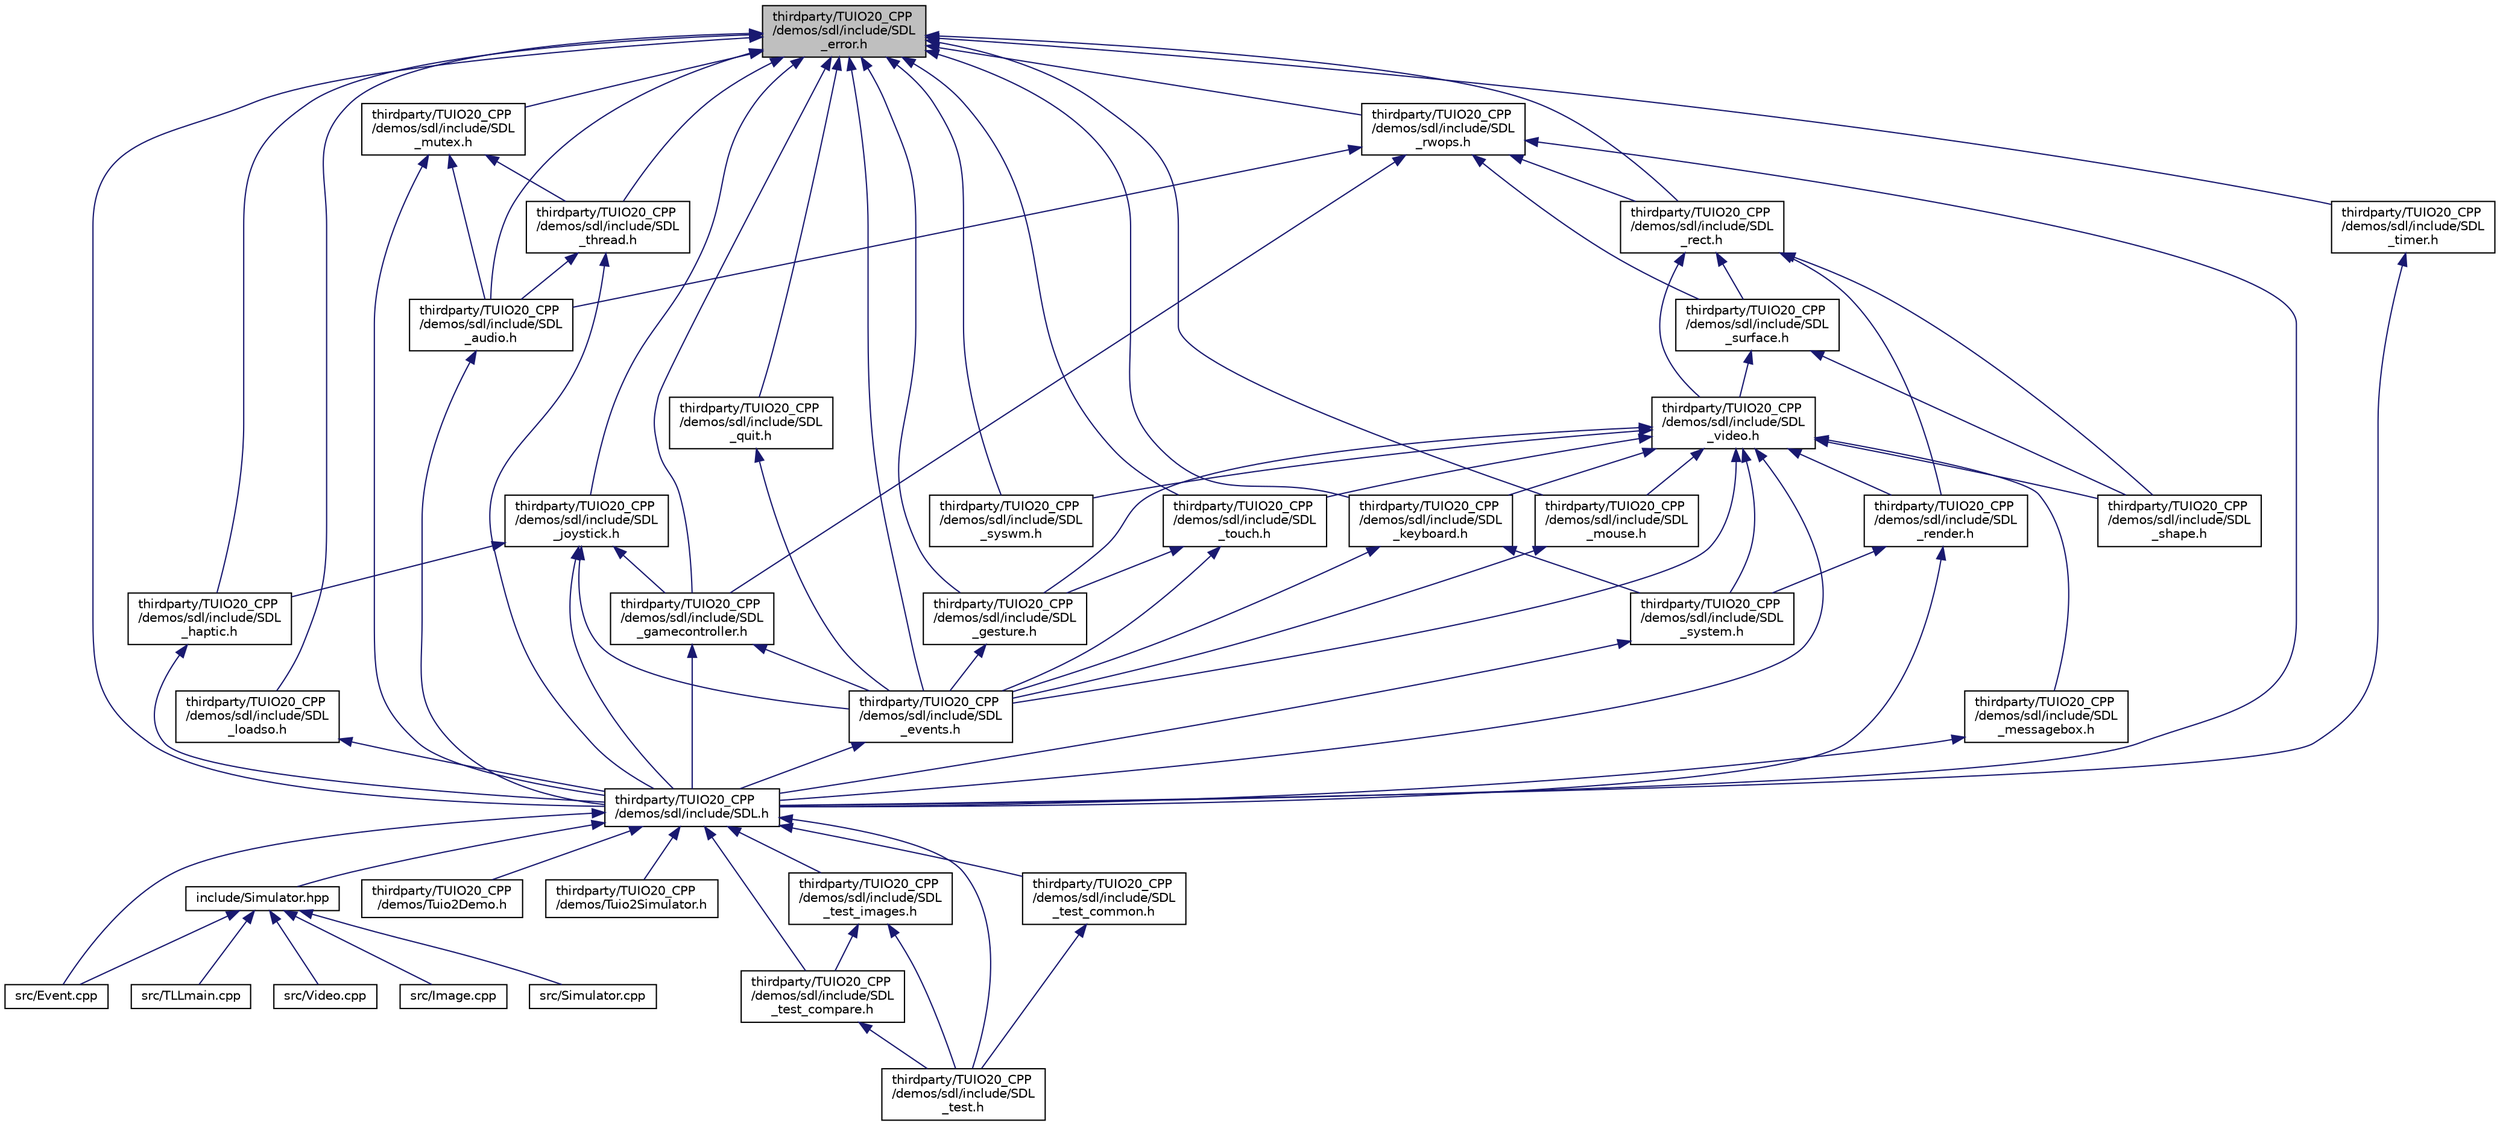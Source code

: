digraph "thirdparty/TUIO20_CPP/demos/sdl/include/SDL_error.h"
{
 // LATEX_PDF_SIZE
  edge [fontname="Helvetica",fontsize="10",labelfontname="Helvetica",labelfontsize="10"];
  node [fontname="Helvetica",fontsize="10",shape=record];
  Node1 [label="thirdparty/TUIO20_CPP\l/demos/sdl/include/SDL\l_error.h",height=0.2,width=0.4,color="black", fillcolor="grey75", style="filled", fontcolor="black",tooltip=" "];
  Node1 -> Node2 [dir="back",color="midnightblue",fontsize="10",style="solid",fontname="Helvetica"];
  Node2 [label="thirdparty/TUIO20_CPP\l/demos/sdl/include/SDL.h",height=0.2,width=0.4,color="black", fillcolor="white", style="filled",URL="$SDL_8h.html",tooltip=" "];
  Node2 -> Node3 [dir="back",color="midnightblue",fontsize="10",style="solid",fontname="Helvetica"];
  Node3 [label="include/Simulator.hpp",height=0.2,width=0.4,color="black", fillcolor="white", style="filled",URL="$Simulator_8hpp.html",tooltip="シミュレータークラス"];
  Node3 -> Node4 [dir="back",color="midnightblue",fontsize="10",style="solid",fontname="Helvetica"];
  Node4 [label="src/Event.cpp",height=0.2,width=0.4,color="black", fillcolor="white", style="filled",URL="$Event_8cpp.html",tooltip="Event handling."];
  Node3 -> Node5 [dir="back",color="midnightblue",fontsize="10",style="solid",fontname="Helvetica"];
  Node5 [label="src/Image.cpp",height=0.2,width=0.4,color="black", fillcolor="white", style="filled",URL="$Image_8cpp.html",tooltip="Image class."];
  Node3 -> Node6 [dir="back",color="midnightblue",fontsize="10",style="solid",fontname="Helvetica"];
  Node6 [label="src/Simulator.cpp",height=0.2,width=0.4,color="black", fillcolor="white", style="filled",URL="$Simulator_8cpp.html",tooltip="シミュレータークラスの実装"];
  Node3 -> Node7 [dir="back",color="midnightblue",fontsize="10",style="solid",fontname="Helvetica"];
  Node7 [label="src/TLLmain.cpp",height=0.2,width=0.4,color="black", fillcolor="white", style="filled",URL="$TLLmain_8cpp.html",tooltip="公開APIの実装"];
  Node3 -> Node8 [dir="back",color="midnightblue",fontsize="10",style="solid",fontname="Helvetica"];
  Node8 [label="src/Video.cpp",height=0.2,width=0.4,color="black", fillcolor="white", style="filled",URL="$Video_8cpp.html",tooltip="Video class."];
  Node2 -> Node4 [dir="back",color="midnightblue",fontsize="10",style="solid",fontname="Helvetica"];
  Node2 -> Node9 [dir="back",color="midnightblue",fontsize="10",style="solid",fontname="Helvetica"];
  Node9 [label="thirdparty/TUIO20_CPP\l/demos/Tuio2Demo.h",height=0.2,width=0.4,color="black", fillcolor="white", style="filled",URL="$Tuio2Demo_8h_source.html",tooltip=" "];
  Node2 -> Node10 [dir="back",color="midnightblue",fontsize="10",style="solid",fontname="Helvetica"];
  Node10 [label="thirdparty/TUIO20_CPP\l/demos/Tuio2Simulator.h",height=0.2,width=0.4,color="black", fillcolor="white", style="filled",URL="$Tuio2Simulator_8h_source.html",tooltip=" "];
  Node2 -> Node11 [dir="back",color="midnightblue",fontsize="10",style="solid",fontname="Helvetica"];
  Node11 [label="thirdparty/TUIO20_CPP\l/demos/sdl/include/SDL\l_test.h",height=0.2,width=0.4,color="black", fillcolor="white", style="filled",URL="$SDL__test_8h.html",tooltip=" "];
  Node2 -> Node12 [dir="back",color="midnightblue",fontsize="10",style="solid",fontname="Helvetica"];
  Node12 [label="thirdparty/TUIO20_CPP\l/demos/sdl/include/SDL\l_test_common.h",height=0.2,width=0.4,color="black", fillcolor="white", style="filled",URL="$SDL__test__common_8h.html",tooltip=" "];
  Node12 -> Node11 [dir="back",color="midnightblue",fontsize="10",style="solid",fontname="Helvetica"];
  Node2 -> Node13 [dir="back",color="midnightblue",fontsize="10",style="solid",fontname="Helvetica"];
  Node13 [label="thirdparty/TUIO20_CPP\l/demos/sdl/include/SDL\l_test_compare.h",height=0.2,width=0.4,color="black", fillcolor="white", style="filled",URL="$SDL__test__compare_8h.html",tooltip=" "];
  Node13 -> Node11 [dir="back",color="midnightblue",fontsize="10",style="solid",fontname="Helvetica"];
  Node2 -> Node14 [dir="back",color="midnightblue",fontsize="10",style="solid",fontname="Helvetica"];
  Node14 [label="thirdparty/TUIO20_CPP\l/demos/sdl/include/SDL\l_test_images.h",height=0.2,width=0.4,color="black", fillcolor="white", style="filled",URL="$SDL__test__images_8h.html",tooltip=" "];
  Node14 -> Node11 [dir="back",color="midnightblue",fontsize="10",style="solid",fontname="Helvetica"];
  Node14 -> Node13 [dir="back",color="midnightblue",fontsize="10",style="solid",fontname="Helvetica"];
  Node1 -> Node15 [dir="back",color="midnightblue",fontsize="10",style="solid",fontname="Helvetica"];
  Node15 [label="thirdparty/TUIO20_CPP\l/demos/sdl/include/SDL\l_audio.h",height=0.2,width=0.4,color="black", fillcolor="white", style="filled",URL="$SDL__audio_8h.html",tooltip=" "];
  Node15 -> Node2 [dir="back",color="midnightblue",fontsize="10",style="solid",fontname="Helvetica"];
  Node1 -> Node16 [dir="back",color="midnightblue",fontsize="10",style="solid",fontname="Helvetica"];
  Node16 [label="thirdparty/TUIO20_CPP\l/demos/sdl/include/SDL\l_events.h",height=0.2,width=0.4,color="black", fillcolor="white", style="filled",URL="$SDL__events_8h.html",tooltip=" "];
  Node16 -> Node2 [dir="back",color="midnightblue",fontsize="10",style="solid",fontname="Helvetica"];
  Node1 -> Node17 [dir="back",color="midnightblue",fontsize="10",style="solid",fontname="Helvetica"];
  Node17 [label="thirdparty/TUIO20_CPP\l/demos/sdl/include/SDL\l_gamecontroller.h",height=0.2,width=0.4,color="black", fillcolor="white", style="filled",URL="$SDL__gamecontroller_8h.html",tooltip=" "];
  Node17 -> Node2 [dir="back",color="midnightblue",fontsize="10",style="solid",fontname="Helvetica"];
  Node17 -> Node16 [dir="back",color="midnightblue",fontsize="10",style="solid",fontname="Helvetica"];
  Node1 -> Node18 [dir="back",color="midnightblue",fontsize="10",style="solid",fontname="Helvetica"];
  Node18 [label="thirdparty/TUIO20_CPP\l/demos/sdl/include/SDL\l_gesture.h",height=0.2,width=0.4,color="black", fillcolor="white", style="filled",URL="$SDL__gesture_8h.html",tooltip=" "];
  Node18 -> Node16 [dir="back",color="midnightblue",fontsize="10",style="solid",fontname="Helvetica"];
  Node1 -> Node19 [dir="back",color="midnightblue",fontsize="10",style="solid",fontname="Helvetica"];
  Node19 [label="thirdparty/TUIO20_CPP\l/demos/sdl/include/SDL\l_haptic.h",height=0.2,width=0.4,color="black", fillcolor="white", style="filled",URL="$SDL__haptic_8h.html",tooltip="The SDL Haptic subsystem allows you to control haptic (force feedback) devices."];
  Node19 -> Node2 [dir="back",color="midnightblue",fontsize="10",style="solid",fontname="Helvetica"];
  Node1 -> Node20 [dir="back",color="midnightblue",fontsize="10",style="solid",fontname="Helvetica"];
  Node20 [label="thirdparty/TUIO20_CPP\l/demos/sdl/include/SDL\l_joystick.h",height=0.2,width=0.4,color="black", fillcolor="white", style="filled",URL="$SDL__joystick_8h.html",tooltip=" "];
  Node20 -> Node2 [dir="back",color="midnightblue",fontsize="10",style="solid",fontname="Helvetica"];
  Node20 -> Node16 [dir="back",color="midnightblue",fontsize="10",style="solid",fontname="Helvetica"];
  Node20 -> Node17 [dir="back",color="midnightblue",fontsize="10",style="solid",fontname="Helvetica"];
  Node20 -> Node19 [dir="back",color="midnightblue",fontsize="10",style="solid",fontname="Helvetica"];
  Node1 -> Node21 [dir="back",color="midnightblue",fontsize="10",style="solid",fontname="Helvetica"];
  Node21 [label="thirdparty/TUIO20_CPP\l/demos/sdl/include/SDL\l_keyboard.h",height=0.2,width=0.4,color="black", fillcolor="white", style="filled",URL="$SDL__keyboard_8h.html",tooltip=" "];
  Node21 -> Node16 [dir="back",color="midnightblue",fontsize="10",style="solid",fontname="Helvetica"];
  Node21 -> Node22 [dir="back",color="midnightblue",fontsize="10",style="solid",fontname="Helvetica"];
  Node22 [label="thirdparty/TUIO20_CPP\l/demos/sdl/include/SDL\l_system.h",height=0.2,width=0.4,color="black", fillcolor="white", style="filled",URL="$SDL__system_8h.html",tooltip=" "];
  Node22 -> Node2 [dir="back",color="midnightblue",fontsize="10",style="solid",fontname="Helvetica"];
  Node1 -> Node23 [dir="back",color="midnightblue",fontsize="10",style="solid",fontname="Helvetica"];
  Node23 [label="thirdparty/TUIO20_CPP\l/demos/sdl/include/SDL\l_loadso.h",height=0.2,width=0.4,color="black", fillcolor="white", style="filled",URL="$SDL__loadso_8h.html",tooltip=" "];
  Node23 -> Node2 [dir="back",color="midnightblue",fontsize="10",style="solid",fontname="Helvetica"];
  Node1 -> Node24 [dir="back",color="midnightblue",fontsize="10",style="solid",fontname="Helvetica"];
  Node24 [label="thirdparty/TUIO20_CPP\l/demos/sdl/include/SDL\l_mouse.h",height=0.2,width=0.4,color="black", fillcolor="white", style="filled",URL="$SDL__mouse_8h.html",tooltip=" "];
  Node24 -> Node16 [dir="back",color="midnightblue",fontsize="10",style="solid",fontname="Helvetica"];
  Node1 -> Node25 [dir="back",color="midnightblue",fontsize="10",style="solid",fontname="Helvetica"];
  Node25 [label="thirdparty/TUIO20_CPP\l/demos/sdl/include/SDL\l_mutex.h",height=0.2,width=0.4,color="black", fillcolor="white", style="filled",URL="$SDL__mutex_8h.html",tooltip=" "];
  Node25 -> Node2 [dir="back",color="midnightblue",fontsize="10",style="solid",fontname="Helvetica"];
  Node25 -> Node15 [dir="back",color="midnightblue",fontsize="10",style="solid",fontname="Helvetica"];
  Node25 -> Node26 [dir="back",color="midnightblue",fontsize="10",style="solid",fontname="Helvetica"];
  Node26 [label="thirdparty/TUIO20_CPP\l/demos/sdl/include/SDL\l_thread.h",height=0.2,width=0.4,color="black", fillcolor="white", style="filled",URL="$SDL__thread_8h.html",tooltip=" "];
  Node26 -> Node2 [dir="back",color="midnightblue",fontsize="10",style="solid",fontname="Helvetica"];
  Node26 -> Node15 [dir="back",color="midnightblue",fontsize="10",style="solid",fontname="Helvetica"];
  Node1 -> Node27 [dir="back",color="midnightblue",fontsize="10",style="solid",fontname="Helvetica"];
  Node27 [label="thirdparty/TUIO20_CPP\l/demos/sdl/include/SDL\l_quit.h",height=0.2,width=0.4,color="black", fillcolor="white", style="filled",URL="$SDL__quit_8h.html",tooltip=" "];
  Node27 -> Node16 [dir="back",color="midnightblue",fontsize="10",style="solid",fontname="Helvetica"];
  Node1 -> Node28 [dir="back",color="midnightblue",fontsize="10",style="solid",fontname="Helvetica"];
  Node28 [label="thirdparty/TUIO20_CPP\l/demos/sdl/include/SDL\l_rect.h",height=0.2,width=0.4,color="black", fillcolor="white", style="filled",URL="$SDL__rect_8h.html",tooltip=" "];
  Node28 -> Node29 [dir="back",color="midnightblue",fontsize="10",style="solid",fontname="Helvetica"];
  Node29 [label="thirdparty/TUIO20_CPP\l/demos/sdl/include/SDL\l_render.h",height=0.2,width=0.4,color="black", fillcolor="white", style="filled",URL="$SDL__render_8h.html",tooltip=" "];
  Node29 -> Node2 [dir="back",color="midnightblue",fontsize="10",style="solid",fontname="Helvetica"];
  Node29 -> Node22 [dir="back",color="midnightblue",fontsize="10",style="solid",fontname="Helvetica"];
  Node28 -> Node30 [dir="back",color="midnightblue",fontsize="10",style="solid",fontname="Helvetica"];
  Node30 [label="thirdparty/TUIO20_CPP\l/demos/sdl/include/SDL\l_shape.h",height=0.2,width=0.4,color="black", fillcolor="white", style="filled",URL="$SDL__shape_8h.html",tooltip=" "];
  Node28 -> Node31 [dir="back",color="midnightblue",fontsize="10",style="solid",fontname="Helvetica"];
  Node31 [label="thirdparty/TUIO20_CPP\l/demos/sdl/include/SDL\l_surface.h",height=0.2,width=0.4,color="black", fillcolor="white", style="filled",URL="$SDL__surface_8h.html",tooltip=" "];
  Node31 -> Node30 [dir="back",color="midnightblue",fontsize="10",style="solid",fontname="Helvetica"];
  Node31 -> Node32 [dir="back",color="midnightblue",fontsize="10",style="solid",fontname="Helvetica"];
  Node32 [label="thirdparty/TUIO20_CPP\l/demos/sdl/include/SDL\l_video.h",height=0.2,width=0.4,color="black", fillcolor="white", style="filled",URL="$SDL__video_8h.html",tooltip=" "];
  Node32 -> Node2 [dir="back",color="midnightblue",fontsize="10",style="solid",fontname="Helvetica"];
  Node32 -> Node16 [dir="back",color="midnightblue",fontsize="10",style="solid",fontname="Helvetica"];
  Node32 -> Node18 [dir="back",color="midnightblue",fontsize="10",style="solid",fontname="Helvetica"];
  Node32 -> Node21 [dir="back",color="midnightblue",fontsize="10",style="solid",fontname="Helvetica"];
  Node32 -> Node33 [dir="back",color="midnightblue",fontsize="10",style="solid",fontname="Helvetica"];
  Node33 [label="thirdparty/TUIO20_CPP\l/demos/sdl/include/SDL\l_messagebox.h",height=0.2,width=0.4,color="black", fillcolor="white", style="filled",URL="$SDL__messagebox_8h_source.html",tooltip=" "];
  Node33 -> Node2 [dir="back",color="midnightblue",fontsize="10",style="solid",fontname="Helvetica"];
  Node32 -> Node24 [dir="back",color="midnightblue",fontsize="10",style="solid",fontname="Helvetica"];
  Node32 -> Node29 [dir="back",color="midnightblue",fontsize="10",style="solid",fontname="Helvetica"];
  Node32 -> Node30 [dir="back",color="midnightblue",fontsize="10",style="solid",fontname="Helvetica"];
  Node32 -> Node22 [dir="back",color="midnightblue",fontsize="10",style="solid",fontname="Helvetica"];
  Node32 -> Node34 [dir="back",color="midnightblue",fontsize="10",style="solid",fontname="Helvetica"];
  Node34 [label="thirdparty/TUIO20_CPP\l/demos/sdl/include/SDL\l_syswm.h",height=0.2,width=0.4,color="black", fillcolor="white", style="filled",URL="$SDL__syswm_8h.html",tooltip=" "];
  Node32 -> Node35 [dir="back",color="midnightblue",fontsize="10",style="solid",fontname="Helvetica"];
  Node35 [label="thirdparty/TUIO20_CPP\l/demos/sdl/include/SDL\l_touch.h",height=0.2,width=0.4,color="black", fillcolor="white", style="filled",URL="$SDL__touch_8h.html",tooltip=" "];
  Node35 -> Node16 [dir="back",color="midnightblue",fontsize="10",style="solid",fontname="Helvetica"];
  Node35 -> Node18 [dir="back",color="midnightblue",fontsize="10",style="solid",fontname="Helvetica"];
  Node28 -> Node32 [dir="back",color="midnightblue",fontsize="10",style="solid",fontname="Helvetica"];
  Node1 -> Node36 [dir="back",color="midnightblue",fontsize="10",style="solid",fontname="Helvetica"];
  Node36 [label="thirdparty/TUIO20_CPP\l/demos/sdl/include/SDL\l_rwops.h",height=0.2,width=0.4,color="black", fillcolor="white", style="filled",URL="$SDL__rwops_8h.html",tooltip=" "];
  Node36 -> Node2 [dir="back",color="midnightblue",fontsize="10",style="solid",fontname="Helvetica"];
  Node36 -> Node15 [dir="back",color="midnightblue",fontsize="10",style="solid",fontname="Helvetica"];
  Node36 -> Node17 [dir="back",color="midnightblue",fontsize="10",style="solid",fontname="Helvetica"];
  Node36 -> Node28 [dir="back",color="midnightblue",fontsize="10",style="solid",fontname="Helvetica"];
  Node36 -> Node31 [dir="back",color="midnightblue",fontsize="10",style="solid",fontname="Helvetica"];
  Node1 -> Node34 [dir="back",color="midnightblue",fontsize="10",style="solid",fontname="Helvetica"];
  Node1 -> Node26 [dir="back",color="midnightblue",fontsize="10",style="solid",fontname="Helvetica"];
  Node1 -> Node37 [dir="back",color="midnightblue",fontsize="10",style="solid",fontname="Helvetica"];
  Node37 [label="thirdparty/TUIO20_CPP\l/demos/sdl/include/SDL\l_timer.h",height=0.2,width=0.4,color="black", fillcolor="white", style="filled",URL="$SDL__timer_8h.html",tooltip=" "];
  Node37 -> Node2 [dir="back",color="midnightblue",fontsize="10",style="solid",fontname="Helvetica"];
  Node1 -> Node35 [dir="back",color="midnightblue",fontsize="10",style="solid",fontname="Helvetica"];
}
